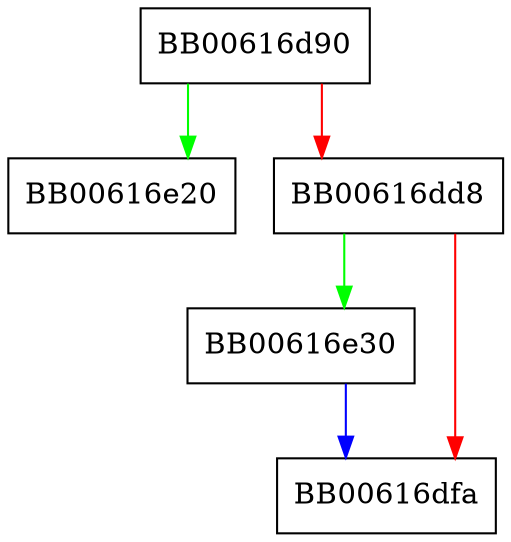 digraph PEM_ASN1_read_bio {
  node [shape="box"];
  graph [splines=ortho];
  BB00616d90 -> BB00616e20 [color="green"];
  BB00616d90 -> BB00616dd8 [color="red"];
  BB00616dd8 -> BB00616e30 [color="green"];
  BB00616dd8 -> BB00616dfa [color="red"];
  BB00616e30 -> BB00616dfa [color="blue"];
}